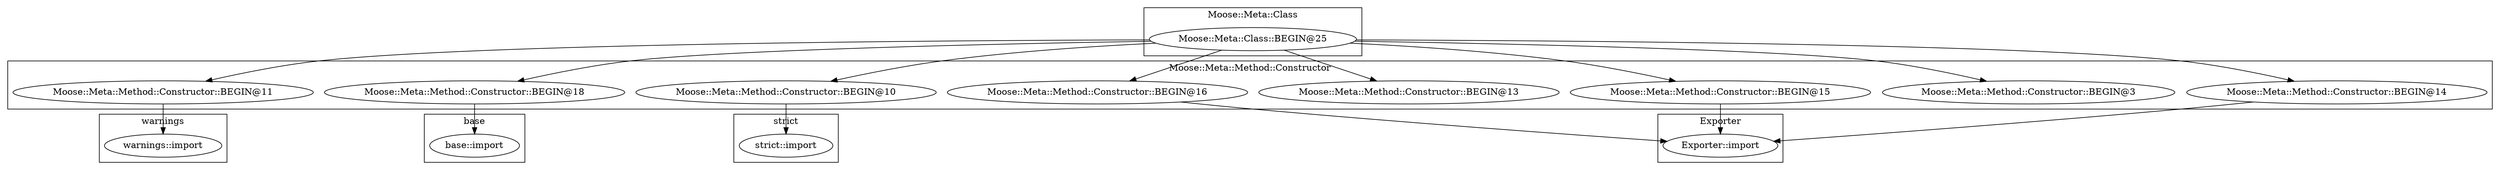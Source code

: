 digraph {
graph [overlap=false]
subgraph cluster_Moose_Meta_Method_Constructor {
	label="Moose::Meta::Method::Constructor";
	"Moose::Meta::Method::Constructor::BEGIN@11";
	"Moose::Meta::Method::Constructor::BEGIN@3";
	"Moose::Meta::Method::Constructor::BEGIN@18";
	"Moose::Meta::Method::Constructor::BEGIN@13";
	"Moose::Meta::Method::Constructor::BEGIN@10";
	"Moose::Meta::Method::Constructor::BEGIN@16";
	"Moose::Meta::Method::Constructor::BEGIN@14";
	"Moose::Meta::Method::Constructor::BEGIN@15";
}
subgraph cluster_Moose_Meta_Class {
	label="Moose::Meta::Class";
	"Moose::Meta::Class::BEGIN@25";
}
subgraph cluster_base {
	label="base";
	"base::import";
}
subgraph cluster_Exporter {
	label="Exporter";
	"Exporter::import";
}
subgraph cluster_warnings {
	label="warnings";
	"warnings::import";
}
subgraph cluster_strict {
	label="strict";
	"strict::import";
}
"Moose::Meta::Class::BEGIN@25" -> "Moose::Meta::Method::Constructor::BEGIN@3";
"Moose::Meta::Method::Constructor::BEGIN@16" -> "Exporter::import";
"Moose::Meta::Method::Constructor::BEGIN@15" -> "Exporter::import";
"Moose::Meta::Method::Constructor::BEGIN@14" -> "Exporter::import";
"Moose::Meta::Class::BEGIN@25" -> "Moose::Meta::Method::Constructor::BEGIN@16";
"Moose::Meta::Method::Constructor::BEGIN@18" -> "base::import";
"Moose::Meta::Method::Constructor::BEGIN@11" -> "warnings::import";
"Moose::Meta::Class::BEGIN@25" -> "Moose::Meta::Method::Constructor::BEGIN@15";
"Moose::Meta::Method::Constructor::BEGIN@10" -> "strict::import";
"Moose::Meta::Class::BEGIN@25" -> "Moose::Meta::Method::Constructor::BEGIN@14";
"Moose::Meta::Class::BEGIN@25" -> "Moose::Meta::Method::Constructor::BEGIN@10";
"Moose::Meta::Class::BEGIN@25" -> "Moose::Meta::Method::Constructor::BEGIN@13";
"Moose::Meta::Class::BEGIN@25" -> "Moose::Meta::Method::Constructor::BEGIN@18";
"Moose::Meta::Class::BEGIN@25" -> "Moose::Meta::Method::Constructor::BEGIN@11";
}

